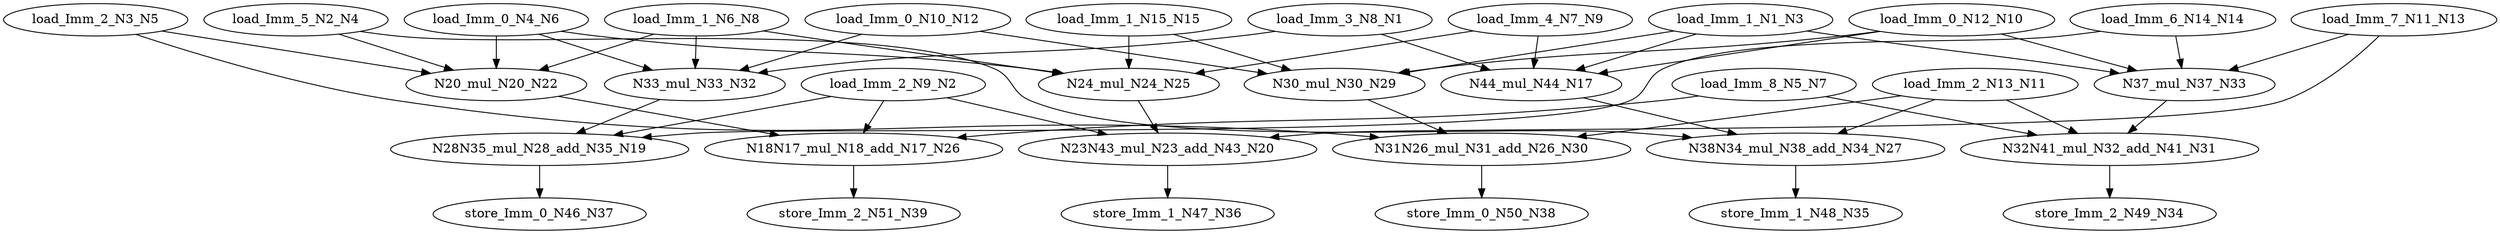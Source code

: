 digraph graphname {
N29 [color="black", ntype="operation", label="N30_mul_N30_N29"];
N22 [color="black", ntype="operation", label="N20_mul_N20_N22"];
N20 [color="black", ntype="operation", label="N23N43_mul_N23_add_N43_N20"];
N27 [color="black", ntype="operation", label="N38N34_mul_N38_add_N34_N27"];
N26 [color="black", ntype="operation", label="N18N17_mul_N18_add_N17_N26"];
N25 [color="black", ntype="operation", label="N24_mul_N24_N25"];
N8 [color="black", ntype="invar", label="load_Imm_1_N6_N8"];
N9 [color="black", ntype="invar", label="load_Imm_4_N7_N9"];
N1 [color="black", ntype="invar", label="load_Imm_3_N8_N1"];
N2 [color="black", ntype="invar", label="load_Imm_2_N9_N2"];
N3 [color="black", ntype="invar", label="load_Imm_1_N1_N3"];
N4 [color="black", ntype="invar", label="load_Imm_5_N2_N4"];
N5 [color="black", ntype="invar", label="load_Imm_2_N3_N5"];
N6 [color="black", ntype="invar", label="load_Imm_0_N4_N6"];
N7 [color="black", ntype="invar", label="load_Imm_8_N5_N7"];
N12 [color="black", ntype="invar", label="load_Imm_0_N10_N12"];
N13 [color="black", ntype="invar", label="load_Imm_7_N11_N13"];
N10 [color="black", ntype="invar", label="load_Imm_0_N12_N10"];
N11 [color="black", ntype="invar", label="load_Imm_2_N13_N11"];
N17 [color="black", ntype="operation", label="N44_mul_N44_N17"];
N14 [color="black", ntype="invar", label="load_Imm_6_N14_N14"];
N15 [color="black", ntype="invar", label="load_Imm_1_N15_N15"];
N19 [color="black", ntype="operation", label="N28N35_mul_N28_add_N35_N19"];
N38 [color="black", ntype="outvar", label="store_Imm_0_N50_N38"];
N39 [color="black", ntype="outvar", label="store_Imm_2_N51_N39"];
N30 [color="black", ntype="operation", label="N31N26_mul_N31_add_N26_N30"];
N31 [color="black", ntype="operation", label="N32N41_mul_N32_add_N41_N31"];
N32 [color="black", ntype="operation", label="N33_mul_N33_N32"];
N33 [color="black", ntype="operation", label="N37_mul_N37_N33"];
N34 [color="black", ntype="outvar", label="store_Imm_2_N49_N34"];
N35 [color="black", ntype="outvar", label="store_Imm_1_N48_N35"];
N36 [color="black", ntype="outvar", label="store_Imm_1_N47_N36"];
N37 [color="black", ntype="outvar", label="store_Imm_0_N46_N37"];
N29 -> N30;
N22 -> N26;
N20 -> N36;
N27 -> N35;
N26 -> N39;
N25 -> N20;
N8 -> N22;
N8 -> N25;
N8 -> N32;
N9 -> N25;
N9 -> N17;
N1 -> N17;
N1 -> N32;
N2 -> N20;
N2 -> N19;
N2 -> N26;
N3 -> N29;
N3 -> N17;
N3 -> N33;
N4 -> N27;
N4 -> N22;
N5 -> N22;
N5 -> N30;
N6 -> N32;
N6 -> N22;
N6 -> N25;
N7 -> N26;
N7 -> N31;
N12 -> N29;
N12 -> N32;
N13 -> N20;
N13 -> N33;
N10 -> N33;
N10 -> N29;
N10 -> N17;
N11 -> N31;
N11 -> N27;
N11 -> N30;
N17 -> N27;
N14 -> N19;
N14 -> N33;
N15 -> N25;
N15 -> N29;
N19 -> N37;
N30 -> N38;
N31 -> N34;
N32 -> N19;
N33 -> N31;
}
